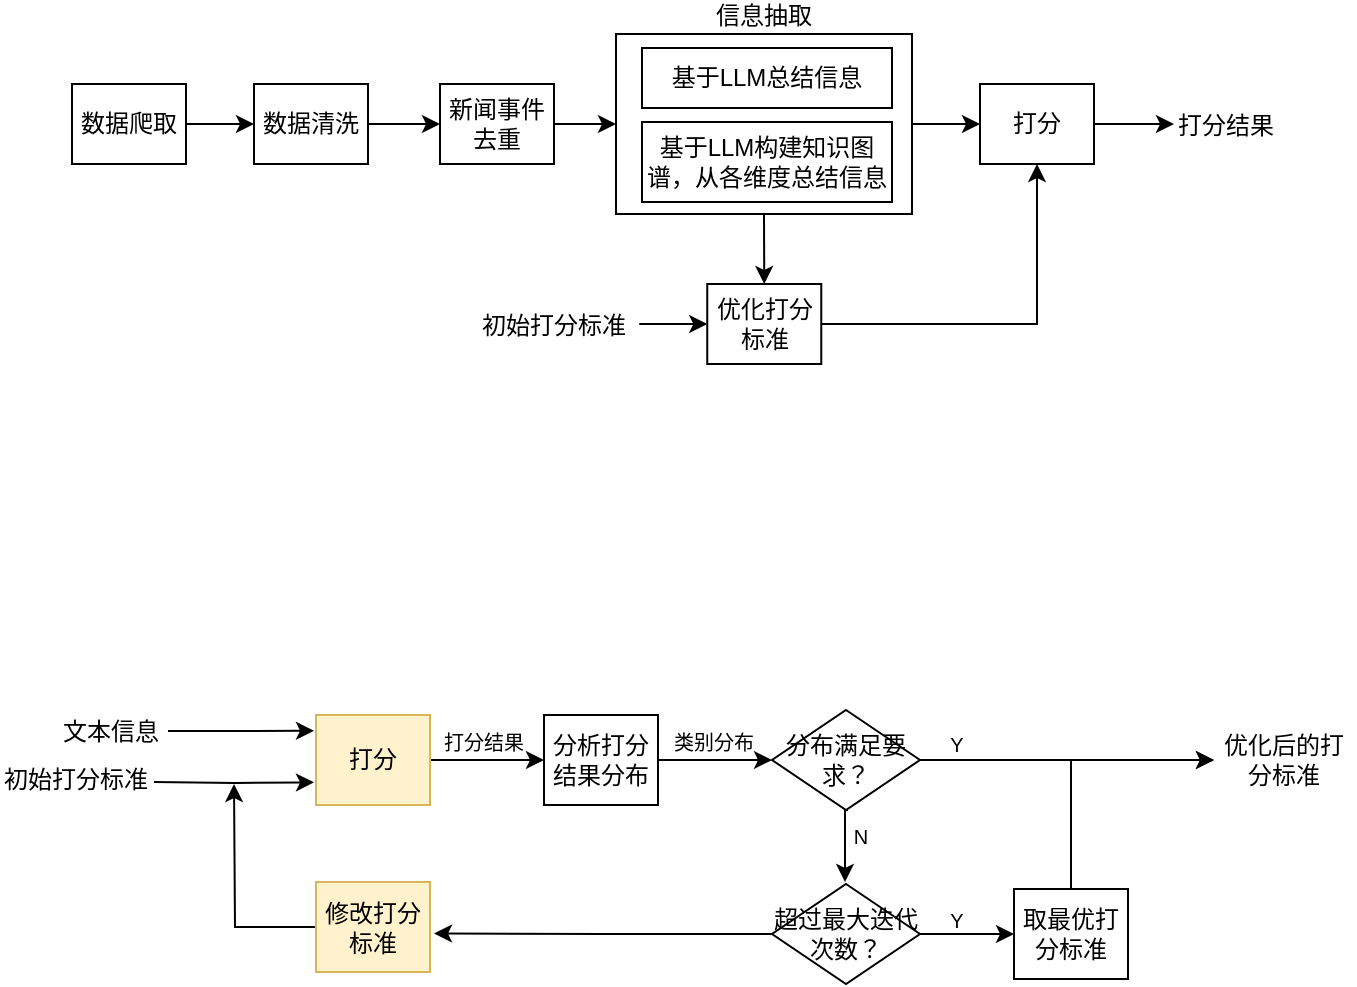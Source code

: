 <mxfile version="24.8.0">
  <diagram name="第 1 页" id="67XEVjzFN6V_1myFa1WP">
    <mxGraphModel dx="1389" dy="538" grid="0" gridSize="10" guides="1" tooltips="1" connect="1" arrows="1" fold="1" page="0" pageScale="1" pageWidth="827" pageHeight="1169" math="0" shadow="0">
      <root>
        <mxCell id="0" />
        <mxCell id="1" parent="0" />
        <mxCell id="gv2YaSpfpl3k-5ACo8h_-53" style="edgeStyle=orthogonalEdgeStyle;rounded=0;orthogonalLoop=1;jettySize=auto;html=1;" edge="1" parent="1" source="gv2YaSpfpl3k-5ACo8h_-4">
          <mxGeometry relative="1" as="geometry">
            <mxPoint x="-40" y="443.379" as="targetPoint" />
          </mxGeometry>
        </mxCell>
        <mxCell id="gv2YaSpfpl3k-5ACo8h_-4" value="文本信息" style="text;html=1;align=center;verticalAlign=middle;whiteSpace=wrap;rounded=0;" vertex="1" parent="1">
          <mxGeometry x="-170" y="428.5" width="57" height="30" as="geometry" />
        </mxCell>
        <mxCell id="gv2YaSpfpl3k-5ACo8h_-5" style="edgeStyle=orthogonalEdgeStyle;rounded=0;orthogonalLoop=1;jettySize=auto;html=1;exitX=1;exitY=0.5;exitDx=0;exitDy=0;entryX=0;entryY=0.5;entryDx=0;entryDy=0;" edge="1" parent="1" source="gv2YaSpfpl3k-5ACo8h_-6" target="gv2YaSpfpl3k-5ACo8h_-8">
          <mxGeometry relative="1" as="geometry" />
        </mxCell>
        <mxCell id="gv2YaSpfpl3k-5ACo8h_-6" value="打分" style="rounded=0;whiteSpace=wrap;html=1;fillColor=#fff2cc;strokeColor=#d6b656;" vertex="1" parent="1">
          <mxGeometry x="-39" y="435.5" width="57" height="45" as="geometry" />
        </mxCell>
        <mxCell id="gv2YaSpfpl3k-5ACo8h_-7" style="edgeStyle=orthogonalEdgeStyle;rounded=0;orthogonalLoop=1;jettySize=auto;html=1;exitX=1;exitY=0.5;exitDx=0;exitDy=0;entryX=0;entryY=0.5;entryDx=0;entryDy=0;" edge="1" parent="1" source="gv2YaSpfpl3k-5ACo8h_-8" target="gv2YaSpfpl3k-5ACo8h_-11">
          <mxGeometry relative="1" as="geometry" />
        </mxCell>
        <mxCell id="gv2YaSpfpl3k-5ACo8h_-8" value="分析打分结果分布" style="rounded=0;whiteSpace=wrap;html=1;" vertex="1" parent="1">
          <mxGeometry x="75" y="435.5" width="57" height="45" as="geometry" />
        </mxCell>
        <mxCell id="gv2YaSpfpl3k-5ACo8h_-9" style="edgeStyle=orthogonalEdgeStyle;rounded=0;orthogonalLoop=1;jettySize=auto;html=1;exitX=1;exitY=0.5;exitDx=0;exitDy=0;" edge="1" parent="1" source="gv2YaSpfpl3k-5ACo8h_-11" target="gv2YaSpfpl3k-5ACo8h_-12">
          <mxGeometry relative="1" as="geometry" />
        </mxCell>
        <mxCell id="gv2YaSpfpl3k-5ACo8h_-10" style="edgeStyle=orthogonalEdgeStyle;rounded=0;orthogonalLoop=1;jettySize=auto;html=1;exitX=0.5;exitY=1;exitDx=0;exitDy=0;entryX=0.5;entryY=0;entryDx=0;entryDy=0;" edge="1" parent="1">
          <mxGeometry relative="1" as="geometry">
            <mxPoint x="227" y="483" as="sourcePoint" />
            <mxPoint x="225.5" y="519" as="targetPoint" />
          </mxGeometry>
        </mxCell>
        <mxCell id="gv2YaSpfpl3k-5ACo8h_-11" value="分布满足要求？" style="rhombus;whiteSpace=wrap;html=1;" vertex="1" parent="1">
          <mxGeometry x="189" y="433" width="74" height="50" as="geometry" />
        </mxCell>
        <mxCell id="gv2YaSpfpl3k-5ACo8h_-12" value="优化后的打分标准" style="text;html=1;align=center;verticalAlign=middle;whiteSpace=wrap;rounded=0;" vertex="1" parent="1">
          <mxGeometry x="410" y="443" width="70" height="30" as="geometry" />
        </mxCell>
        <mxCell id="gv2YaSpfpl3k-5ACo8h_-52" style="edgeStyle=orthogonalEdgeStyle;rounded=0;orthogonalLoop=1;jettySize=auto;html=1;exitX=0;exitY=0.5;exitDx=0;exitDy=0;" edge="1" parent="1" source="gv2YaSpfpl3k-5ACo8h_-18">
          <mxGeometry relative="1" as="geometry">
            <mxPoint x="-80" y="470" as="targetPoint" />
          </mxGeometry>
        </mxCell>
        <mxCell id="gv2YaSpfpl3k-5ACo8h_-18" value="修改打分标准" style="rounded=0;whiteSpace=wrap;html=1;fillColor=#fff2cc;strokeColor=#d6b656;" vertex="1" parent="1">
          <mxGeometry x="-39" y="519" width="57" height="45" as="geometry" />
        </mxCell>
        <mxCell id="gv2YaSpfpl3k-5ACo8h_-19" value="&lt;p style=&quot;line-height: 100%; font-size: 10px;&quot;&gt;打分结果&lt;/p&gt;" style="text;html=1;align=center;verticalAlign=middle;whiteSpace=wrap;rounded=0;spacing=2;fontSize=10;" vertex="1" parent="1">
          <mxGeometry x="23" y="444" width="44" height="10" as="geometry" />
        </mxCell>
        <mxCell id="gv2YaSpfpl3k-5ACo8h_-20" value="&lt;p style=&quot;line-height: 100%; font-size: 10px;&quot;&gt;类别分布&lt;/p&gt;" style="text;html=1;align=center;verticalAlign=middle;whiteSpace=wrap;rounded=0;spacing=2;fontSize=10;" vertex="1" parent="1">
          <mxGeometry x="138" y="444" width="44" height="10" as="geometry" />
        </mxCell>
        <mxCell id="gv2YaSpfpl3k-5ACo8h_-21" value="&lt;p style=&quot;line-height: 100%; font-size: 10px;&quot;&gt;Y&lt;/p&gt;" style="text;html=1;align=center;verticalAlign=middle;whiteSpace=wrap;rounded=0;spacing=2;fontSize=10;" vertex="1" parent="1">
          <mxGeometry x="274" y="444.5" width="15" height="10" as="geometry" />
        </mxCell>
        <mxCell id="gv2YaSpfpl3k-5ACo8h_-22" value="&lt;p style=&quot;line-height: 100%; font-size: 10px;&quot;&gt;N&lt;/p&gt;" style="text;html=1;align=center;verticalAlign=middle;whiteSpace=wrap;rounded=0;spacing=2;fontSize=10;" vertex="1" parent="1">
          <mxGeometry x="226" y="491" width="15" height="10" as="geometry" />
        </mxCell>
        <mxCell id="gv2YaSpfpl3k-5ACo8h_-49" style="edgeStyle=orthogonalEdgeStyle;rounded=0;orthogonalLoop=1;jettySize=auto;html=1;exitX=1;exitY=0.5;exitDx=0;exitDy=0;" edge="1" parent="1">
          <mxGeometry relative="1" as="geometry">
            <mxPoint x="-40" y="469.138" as="targetPoint" />
            <mxPoint x="-120.0" y="469" as="sourcePoint" />
          </mxGeometry>
        </mxCell>
        <mxCell id="gv2YaSpfpl3k-5ACo8h_-37" value="&lt;span style=&quot;color: rgb(0, 0, 0); font-family: Helvetica; font-size: 12px; font-style: normal; font-variant-ligatures: normal; font-variant-caps: normal; font-weight: 400; letter-spacing: normal; orphans: 2; text-align: center; text-indent: 0px; text-transform: none; widows: 2; word-spacing: 0px; -webkit-text-stroke-width: 0px; white-space: normal; background-color: rgb(255, 255, 255); text-decoration-thickness: initial; text-decoration-style: initial; text-decoration-color: initial; display: inline !important; float: none;&quot;&gt;初始打分标准&lt;/span&gt;" style="text;whiteSpace=wrap;html=1;" vertex="1" parent="1">
          <mxGeometry x="-196.63" y="453.5" width="80.63" height="27" as="geometry" />
        </mxCell>
        <mxCell id="gv2YaSpfpl3k-5ACo8h_-42" style="edgeStyle=orthogonalEdgeStyle;rounded=0;orthogonalLoop=1;jettySize=auto;html=1;exitX=1;exitY=0.5;exitDx=0;exitDy=0;entryX=0;entryY=0.5;entryDx=0;entryDy=0;" edge="1" parent="1" source="gv2YaSpfpl3k-5ACo8h_-39" target="gv2YaSpfpl3k-5ACo8h_-41">
          <mxGeometry relative="1" as="geometry" />
        </mxCell>
        <mxCell id="gv2YaSpfpl3k-5ACo8h_-46" style="edgeStyle=orthogonalEdgeStyle;rounded=0;orthogonalLoop=1;jettySize=auto;html=1;exitX=0;exitY=0.5;exitDx=0;exitDy=0;" edge="1" parent="1" source="gv2YaSpfpl3k-5ACo8h_-39">
          <mxGeometry relative="1" as="geometry">
            <mxPoint x="20" y="544.759" as="targetPoint" />
          </mxGeometry>
        </mxCell>
        <mxCell id="gv2YaSpfpl3k-5ACo8h_-39" value="超过最大迭代次数？" style="rhombus;whiteSpace=wrap;html=1;" vertex="1" parent="1">
          <mxGeometry x="189" y="520" width="74" height="50" as="geometry" />
        </mxCell>
        <mxCell id="gv2YaSpfpl3k-5ACo8h_-44" style="edgeStyle=orthogonalEdgeStyle;rounded=0;orthogonalLoop=1;jettySize=auto;html=1;exitX=0.5;exitY=0;exitDx=0;exitDy=0;entryX=0;entryY=0.5;entryDx=0;entryDy=0;" edge="1" parent="1" source="gv2YaSpfpl3k-5ACo8h_-41" target="gv2YaSpfpl3k-5ACo8h_-12">
          <mxGeometry relative="1" as="geometry" />
        </mxCell>
        <mxCell id="gv2YaSpfpl3k-5ACo8h_-41" value="取最优打分标准" style="rounded=0;whiteSpace=wrap;html=1;" vertex="1" parent="1">
          <mxGeometry x="310" y="522.5" width="57" height="45" as="geometry" />
        </mxCell>
        <mxCell id="gv2YaSpfpl3k-5ACo8h_-45" value="&lt;p style=&quot;line-height: 100%; font-size: 10px;&quot;&gt;Y&lt;/p&gt;" style="text;html=1;align=center;verticalAlign=middle;whiteSpace=wrap;rounded=0;spacing=2;fontSize=10;" vertex="1" parent="1">
          <mxGeometry x="274" y="532.5" width="15" height="10" as="geometry" />
        </mxCell>
        <mxCell id="gv2YaSpfpl3k-5ACo8h_-62" style="edgeStyle=orthogonalEdgeStyle;rounded=0;orthogonalLoop=1;jettySize=auto;html=1;exitX=1;exitY=0.5;exitDx=0;exitDy=0;entryX=0;entryY=0.5;entryDx=0;entryDy=0;" edge="1" parent="1" source="gv2YaSpfpl3k-5ACo8h_-54" target="gv2YaSpfpl3k-5ACo8h_-56">
          <mxGeometry relative="1" as="geometry" />
        </mxCell>
        <mxCell id="gv2YaSpfpl3k-5ACo8h_-54" value="数据爬取" style="rounded=0;whiteSpace=wrap;html=1;" vertex="1" parent="1">
          <mxGeometry x="-161" y="120" width="57" height="40" as="geometry" />
        </mxCell>
        <mxCell id="gv2YaSpfpl3k-5ACo8h_-55" style="edgeStyle=orthogonalEdgeStyle;rounded=0;orthogonalLoop=1;jettySize=auto;html=1;exitX=0.5;exitY=1;exitDx=0;exitDy=0;" edge="1" parent="1" source="gv2YaSpfpl3k-5ACo8h_-54" target="gv2YaSpfpl3k-5ACo8h_-54">
          <mxGeometry relative="1" as="geometry" />
        </mxCell>
        <mxCell id="gv2YaSpfpl3k-5ACo8h_-63" style="edgeStyle=orthogonalEdgeStyle;rounded=0;orthogonalLoop=1;jettySize=auto;html=1;exitX=1;exitY=0.5;exitDx=0;exitDy=0;entryX=0;entryY=0.5;entryDx=0;entryDy=0;" edge="1" parent="1" source="gv2YaSpfpl3k-5ACo8h_-56" target="gv2YaSpfpl3k-5ACo8h_-57">
          <mxGeometry relative="1" as="geometry" />
        </mxCell>
        <mxCell id="gv2YaSpfpl3k-5ACo8h_-56" value="数据清洗" style="rounded=0;whiteSpace=wrap;html=1;" vertex="1" parent="1">
          <mxGeometry x="-70" y="120" width="57" height="40" as="geometry" />
        </mxCell>
        <mxCell id="gv2YaSpfpl3k-5ACo8h_-70" style="edgeStyle=orthogonalEdgeStyle;rounded=0;orthogonalLoop=1;jettySize=auto;html=1;exitX=1;exitY=0.5;exitDx=0;exitDy=0;entryX=0;entryY=0.5;entryDx=0;entryDy=0;" edge="1" parent="1" source="gv2YaSpfpl3k-5ACo8h_-57" target="gv2YaSpfpl3k-5ACo8h_-65">
          <mxGeometry relative="1" as="geometry" />
        </mxCell>
        <mxCell id="gv2YaSpfpl3k-5ACo8h_-57" value="新闻事件去重" style="rounded=0;whiteSpace=wrap;html=1;" vertex="1" parent="1">
          <mxGeometry x="23" y="120" width="57" height="40" as="geometry" />
        </mxCell>
        <mxCell id="gv2YaSpfpl3k-5ACo8h_-73" style="edgeStyle=orthogonalEdgeStyle;rounded=0;orthogonalLoop=1;jettySize=auto;html=1;exitX=1;exitY=0.5;exitDx=0;exitDy=0;entryX=0;entryY=0.5;entryDx=0;entryDy=0;" edge="1" parent="1" source="gv2YaSpfpl3k-5ACo8h_-59" target="gv2YaSpfpl3k-5ACo8h_-61">
          <mxGeometry relative="1" as="geometry" />
        </mxCell>
        <mxCell id="gv2YaSpfpl3k-5ACo8h_-59" value="打分" style="rounded=0;whiteSpace=wrap;html=1;" vertex="1" parent="1">
          <mxGeometry x="293" y="120" width="57" height="40" as="geometry" />
        </mxCell>
        <mxCell id="gv2YaSpfpl3k-5ACo8h_-71" style="edgeStyle=orthogonalEdgeStyle;rounded=0;orthogonalLoop=1;jettySize=auto;html=1;exitX=1;exitY=0.5;exitDx=0;exitDy=0;entryX=0.5;entryY=1;entryDx=0;entryDy=0;" edge="1" parent="1" source="gv2YaSpfpl3k-5ACo8h_-60" target="gv2YaSpfpl3k-5ACo8h_-59">
          <mxGeometry relative="1" as="geometry" />
        </mxCell>
        <mxCell id="gv2YaSpfpl3k-5ACo8h_-60" value="优化打分标准" style="rounded=0;whiteSpace=wrap;html=1;" vertex="1" parent="1">
          <mxGeometry x="156.63" y="220" width="57" height="40" as="geometry" />
        </mxCell>
        <mxCell id="gv2YaSpfpl3k-5ACo8h_-61" value="&lt;span style=&quot;color: rgb(0, 0, 0); font-family: Helvetica; font-size: 12px; font-style: normal; font-variant-ligatures: normal; font-variant-caps: normal; font-weight: 400; letter-spacing: normal; orphans: 2; text-align: center; text-indent: 0px; text-transform: none; widows: 2; word-spacing: 0px; -webkit-text-stroke-width: 0px; white-space: normal; background-color: rgb(255, 255, 255); text-decoration-thickness: initial; text-decoration-style: initial; text-decoration-color: initial; display: inline !important; float: none;&quot;&gt;打分结果&lt;/span&gt;" style="text;whiteSpace=wrap;html=1;" vertex="1" parent="1">
          <mxGeometry x="390" y="126.5" width="60.63" height="27" as="geometry" />
        </mxCell>
        <mxCell id="gv2YaSpfpl3k-5ACo8h_-69" value="" style="group" vertex="1" connectable="0" parent="1">
          <mxGeometry x="111" y="95" width="148" height="90" as="geometry" />
        </mxCell>
        <mxCell id="gv2YaSpfpl3k-5ACo8h_-65" value="信息抽取" style="rounded=0;whiteSpace=wrap;html=1;labelPosition=center;verticalLabelPosition=top;align=center;verticalAlign=bottom;" vertex="1" parent="gv2YaSpfpl3k-5ACo8h_-69">
          <mxGeometry width="148" height="90" as="geometry" />
        </mxCell>
        <mxCell id="gv2YaSpfpl3k-5ACo8h_-67" value="基于LLM总结信息" style="rounded=0;whiteSpace=wrap;html=1;" vertex="1" parent="gv2YaSpfpl3k-5ACo8h_-69">
          <mxGeometry x="13" y="7" width="125" height="30" as="geometry" />
        </mxCell>
        <mxCell id="gv2YaSpfpl3k-5ACo8h_-68" value="基于LLM构建知识图谱，从各维度总结信息" style="rounded=0;whiteSpace=wrap;html=1;" vertex="1" parent="gv2YaSpfpl3k-5ACo8h_-69">
          <mxGeometry x="13" y="44" width="125" height="40" as="geometry" />
        </mxCell>
        <mxCell id="gv2YaSpfpl3k-5ACo8h_-72" style="edgeStyle=orthogonalEdgeStyle;rounded=0;orthogonalLoop=1;jettySize=auto;html=1;exitX=1;exitY=0.5;exitDx=0;exitDy=0;entryX=0;entryY=0.5;entryDx=0;entryDy=0;" edge="1" parent="1" source="gv2YaSpfpl3k-5ACo8h_-65" target="gv2YaSpfpl3k-5ACo8h_-59">
          <mxGeometry relative="1" as="geometry" />
        </mxCell>
        <mxCell id="gv2YaSpfpl3k-5ACo8h_-75" style="edgeStyle=orthogonalEdgeStyle;rounded=0;orthogonalLoop=1;jettySize=auto;html=1;exitX=1;exitY=0.5;exitDx=0;exitDy=0;entryX=0;entryY=0.5;entryDx=0;entryDy=0;" edge="1" parent="1" source="gv2YaSpfpl3k-5ACo8h_-74" target="gv2YaSpfpl3k-5ACo8h_-60">
          <mxGeometry relative="1" as="geometry" />
        </mxCell>
        <mxCell id="gv2YaSpfpl3k-5ACo8h_-74" value="&lt;span style=&quot;color: rgb(0, 0, 0); font-family: Helvetica; font-size: 12px; font-style: normal; font-variant-ligatures: normal; font-variant-caps: normal; font-weight: 400; letter-spacing: normal; orphans: 2; text-align: center; text-indent: 0px; text-transform: none; widows: 2; word-spacing: 0px; -webkit-text-stroke-width: 0px; white-space: normal; background-color: rgb(255, 255, 255); text-decoration-thickness: initial; text-decoration-style: initial; text-decoration-color: initial; display: inline !important; float: none;&quot;&gt;初始打分标准&lt;/span&gt;" style="text;whiteSpace=wrap;html=1;" vertex="1" parent="1">
          <mxGeometry x="42" y="226.5" width="80.63" height="27" as="geometry" />
        </mxCell>
        <mxCell id="gv2YaSpfpl3k-5ACo8h_-76" style="edgeStyle=orthogonalEdgeStyle;rounded=0;orthogonalLoop=1;jettySize=auto;html=1;exitX=0.5;exitY=1;exitDx=0;exitDy=0;entryX=0.5;entryY=0;entryDx=0;entryDy=0;" edge="1" parent="1" source="gv2YaSpfpl3k-5ACo8h_-65" target="gv2YaSpfpl3k-5ACo8h_-60">
          <mxGeometry relative="1" as="geometry" />
        </mxCell>
      </root>
    </mxGraphModel>
  </diagram>
</mxfile>
